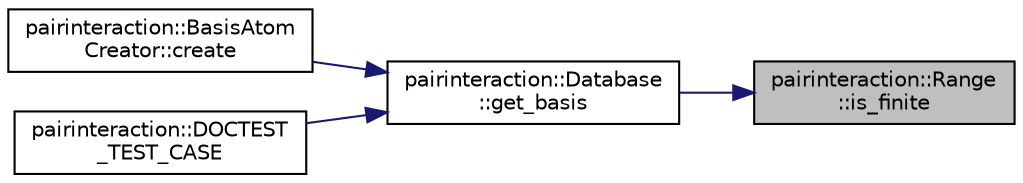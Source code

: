 digraph "pairinteraction::Range::is_finite"
{
 // INTERACTIVE_SVG=YES
 // LATEX_PDF_SIZE
  bgcolor="transparent";
  edge [fontname="Helvetica",fontsize="10",labelfontname="Helvetica",labelfontsize="10"];
  node [fontname="Helvetica",fontsize="10",shape=record];
  rankdir="RL";
  Node1 [label="pairinteraction::Range\l::is_finite",height=0.2,width=0.4,color="black", fillcolor="grey75", style="filled", fontcolor="black",tooltip=" "];
  Node1 -> Node2 [dir="back",color="midnightblue",fontsize="10",style="solid",fontname="Helvetica"];
  Node2 [label="pairinteraction::Database\l::get_basis",height=0.2,width=0.4,color="black",URL="$classpairinteraction_1_1Database.html#a99a6e65fc137c1765303469fc96f6e5b",tooltip=" "];
  Node2 -> Node3 [dir="back",color="midnightblue",fontsize="10",style="solid",fontname="Helvetica"];
  Node3 [label="pairinteraction::BasisAtom\lCreator::create",height=0.2,width=0.4,color="black",URL="$classpairinteraction_1_1BasisAtomCreator.html#a34512487334d5d699998a757535b3620",tooltip=" "];
  Node2 -> Node4 [dir="back",color="midnightblue",fontsize="10",style="solid",fontname="Helvetica"];
  Node4 [label="pairinteraction::DOCTEST\l_TEST_CASE",height=0.2,width=0.4,color="black",URL="$namespacepairinteraction.html#a9e87830e8074dfd540bb582daa4cb834",tooltip=" "];
}

